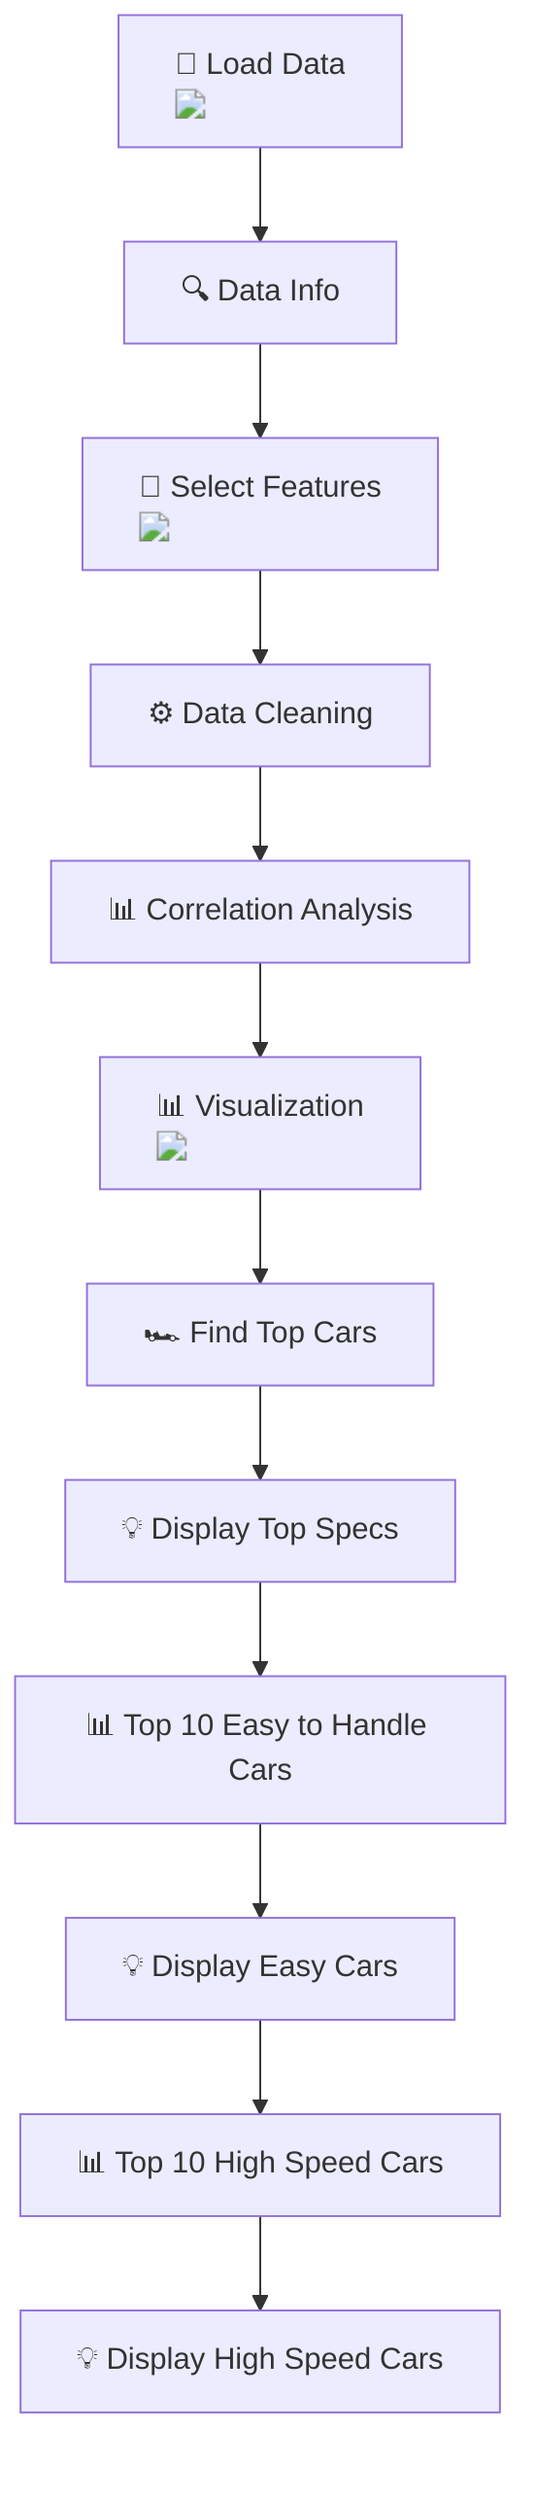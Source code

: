flowchart TD
    A["📂 Load Data <br/> <img src='file.svg'/>"] --> B["🔍 Data Info"]
    B --> C["🔗 Select Features <br/> <img src='column_split.svg'/>"]
    C --> D["⚙️ Data Cleaning"]
    D --> E["📊 Correlation Analysis"]
    E --> F["📊 Visualization <br/> <img src='heatmap_template.svg'/>"]
    F --> G["🏎️ Find Top Cars"]
    G --> H["💡 Display Top Specs"]
    H --> I["📊 Top 10 Easy to Handle Cars"]
    I --> J["💡 Display Easy Cars"]
    J --> K["📊 Top 10 High Speed Cars"]
    K --> L["💡 Display High Speed Cars"]